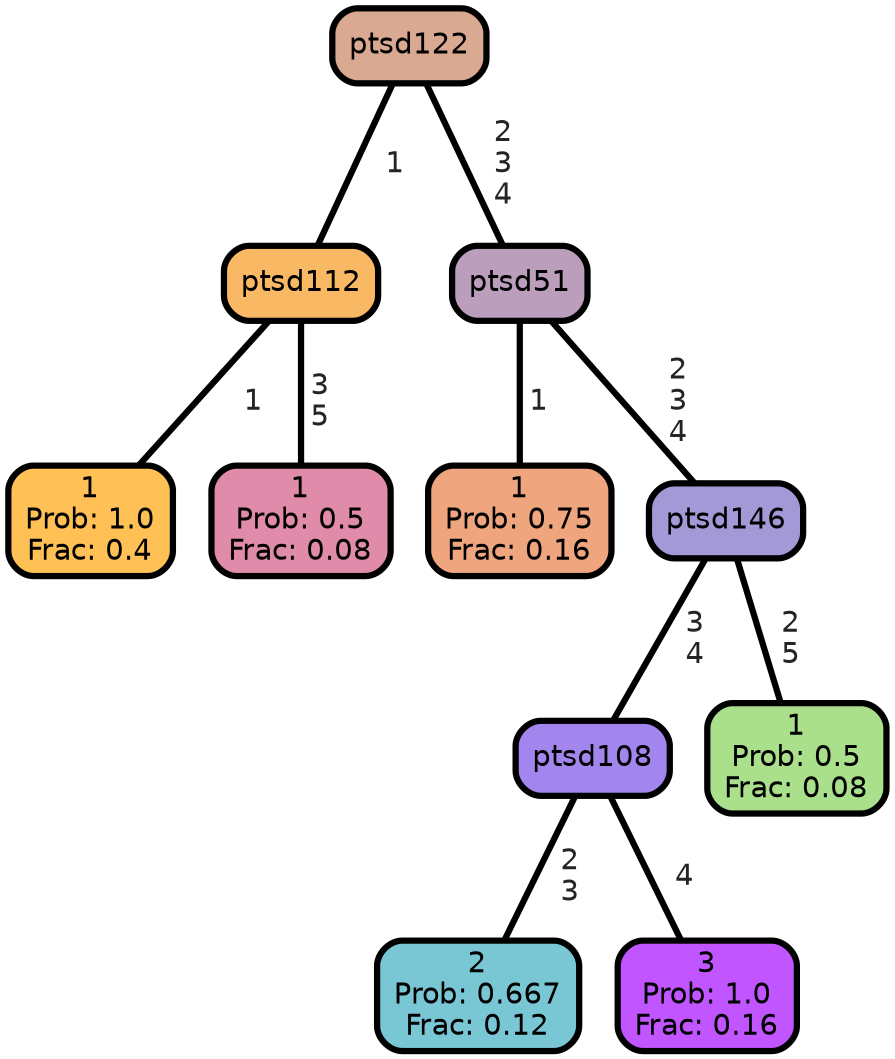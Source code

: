 graph Tree {
node [shape=box, style="filled, rounded",color="black",penwidth="3",fontcolor="black",                 fontname=helvetica] ;
graph [ranksep="0 equally", splines=straight,                 bgcolor=transparent, dpi=200] ;
edge [fontname=helvetica, fontweight=bold,fontcolor=grey14,color=black] ;
0 [label="1
Prob: 1.0
Frac: 0.4", fillcolor="#ffc155"] ;
1 [label="ptsd112", fillcolor="#f9b863"] ;
2 [label="1
Prob: 0.5
Frac: 0.08", fillcolor="#e08baa"] ;
3 [label="ptsd122", fillcolor="#d9aa91"] ;
4 [label="1
Prob: 0.75
Frac: 0.16", fillcolor="#efa67f"] ;
5 [label="ptsd51", fillcolor="#bb9dbc"] ;
6 [label="2
Prob: 0.667
Frac: 0.12", fillcolor="#79c6d5"] ;
7 [label="ptsd108", fillcolor="#a285ed"] ;
8 [label="3
Prob: 1.0
Frac: 0.16", fillcolor="#c155ff"] ;
9 [label="ptsd146", fillcolor="#a399d7"] ;
10 [label="1
Prob: 0.5
Frac: 0.08", fillcolor="#aae08b"] ;
1 -- 0 [label=" 1",penwidth=3] ;
1 -- 2 [label=" 3\n 5",penwidth=3] ;
3 -- 1 [label=" 1",penwidth=3] ;
3 -- 5 [label=" 2\n 3\n 4",penwidth=3] ;
5 -- 4 [label=" 1",penwidth=3] ;
5 -- 9 [label=" 2\n 3\n 4",penwidth=3] ;
7 -- 6 [label=" 2\n 3",penwidth=3] ;
7 -- 8 [label=" 4",penwidth=3] ;
9 -- 7 [label=" 3\n 4",penwidth=3] ;
9 -- 10 [label=" 2\n 5",penwidth=3] ;
{rank = same;}}